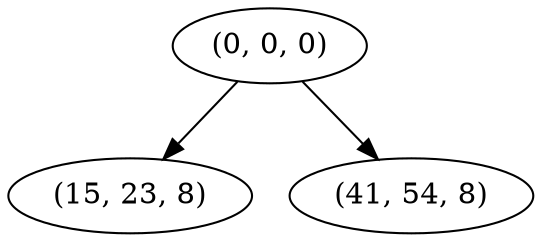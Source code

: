 digraph tree {
    "(0, 0, 0)";
    "(15, 23, 8)";
    "(41, 54, 8)";
    "(0, 0, 0)" -> "(15, 23, 8)";
    "(0, 0, 0)" -> "(41, 54, 8)";
}
